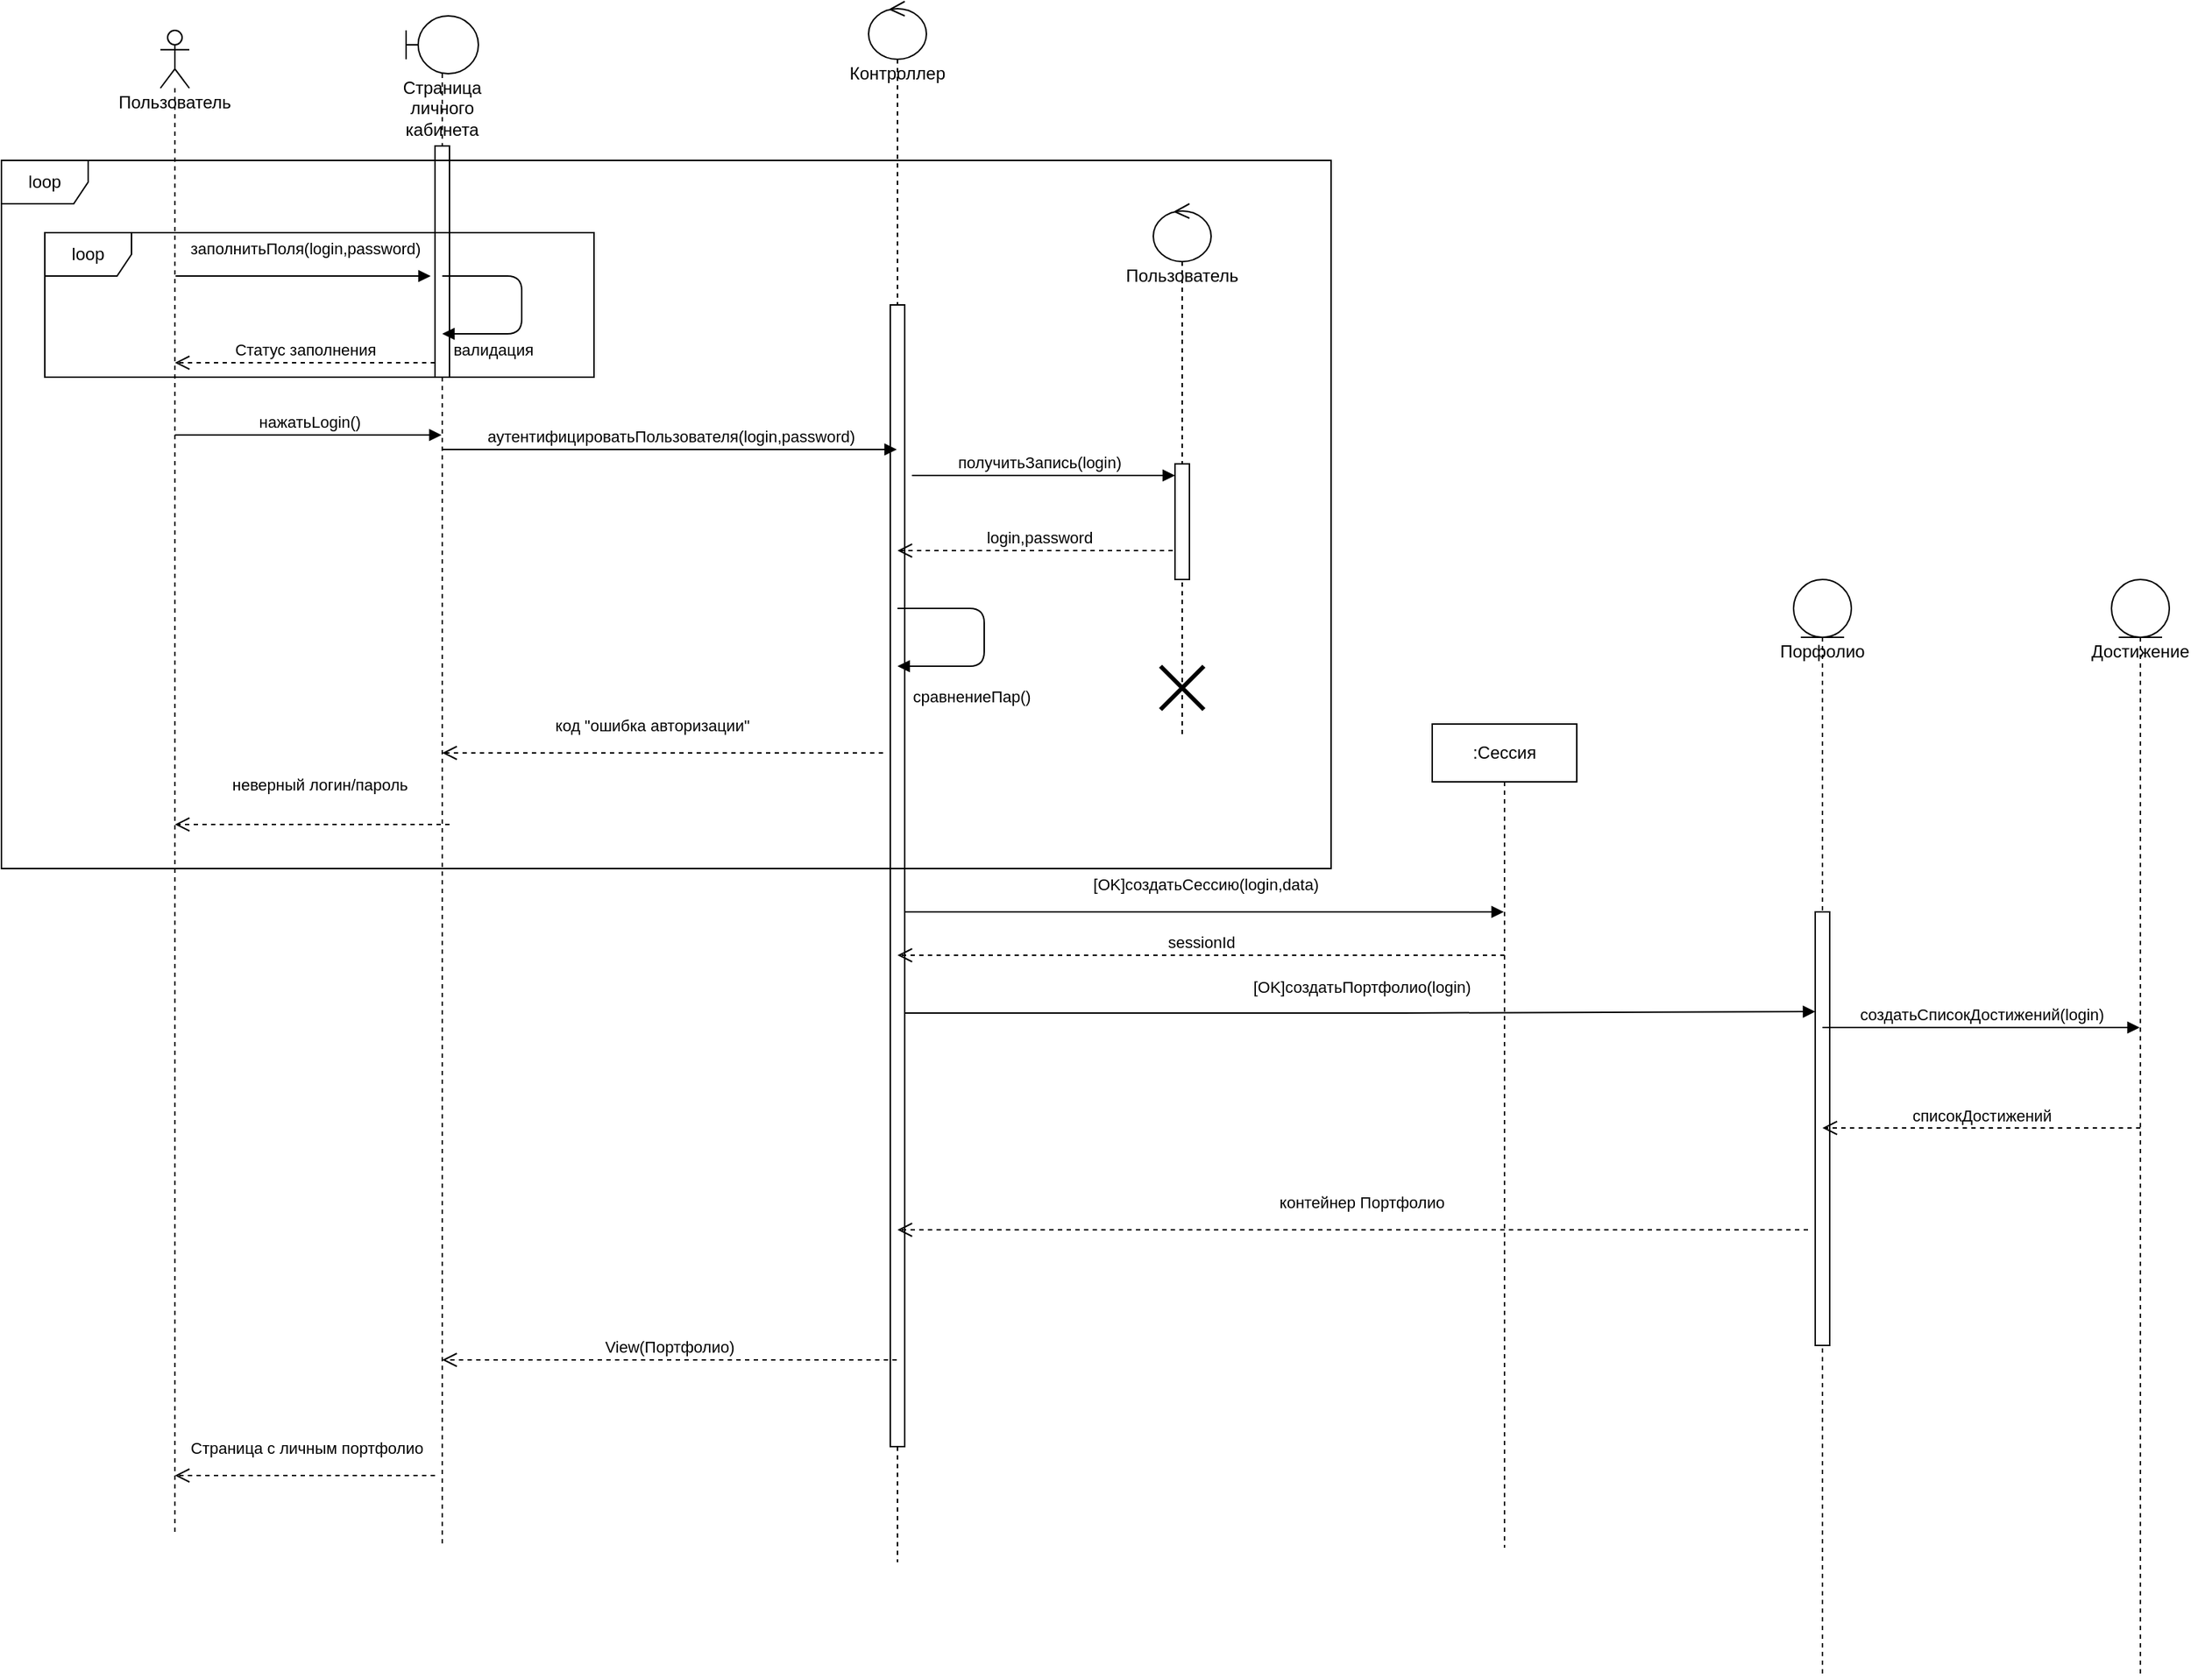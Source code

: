 <mxfile version="14.6.6" type="github" pages="2">
  <diagram name="Page-1" id="e7e014a7-5840-1c2e-5031-d8a46d1fe8dd">
    <mxGraphModel dx="1422" dy="762" grid="1" gridSize="10" guides="1" tooltips="1" connect="1" arrows="1" fold="1" page="1" pageScale="1" pageWidth="1654" pageHeight="1169" background="#ffffff" math="0" shadow="0">
      <root>
        <mxCell id="0" />
        <mxCell id="1" parent="0" />
        <mxCell id="WIhH-3waFOofAWN1dVMn-43" value="Пользователь" style="shape=umlLifeline;participant=umlActor;perimeter=lifelinePerimeter;whiteSpace=wrap;html=1;container=1;collapsible=0;recursiveResize=0;verticalAlign=top;spacingTop=36;outlineConnect=0;size=40;" parent="1" vertex="1">
          <mxGeometry x="120" y="120" width="20" height="1040" as="geometry" />
        </mxCell>
        <mxCell id="ZIGFXIjZskVbXItvLH-G-2" style="edgeStyle=orthogonalEdgeStyle;rounded=0;orthogonalLoop=1;jettySize=auto;html=1;strokeColor=none;dashed=1;" parent="1" edge="1">
          <mxGeometry relative="1" as="geometry">
            <mxPoint x="300" y="480" as="targetPoint" />
            <mxPoint x="310" y="250" as="sourcePoint" />
            <Array as="points">
              <mxPoint x="310" y="480" />
            </Array>
          </mxGeometry>
        </mxCell>
        <mxCell id="ZIGFXIjZskVbXItvLH-G-4" value="Страница личного кабинета" style="shape=umlLifeline;participant=umlBoundary;perimeter=lifelinePerimeter;whiteSpace=wrap;html=1;container=1;collapsible=0;recursiveResize=0;verticalAlign=top;spacingTop=36;outlineConnect=0;" parent="1" vertex="1">
          <mxGeometry x="290" y="110" width="50" height="1060" as="geometry" />
        </mxCell>
        <mxCell id="fkSEMWW14mpYFLbn4nIB-9" value="" style="html=1;points=[];perimeter=orthogonalPerimeter;" parent="ZIGFXIjZskVbXItvLH-G-4" vertex="1">
          <mxGeometry x="20" y="90" width="10" height="160" as="geometry" />
        </mxCell>
        <mxCell id="ZIGFXIjZskVbXItvLH-G-7" value="Контроллер" style="shape=umlLifeline;participant=umlControl;perimeter=lifelinePerimeter;whiteSpace=wrap;html=1;container=1;collapsible=0;recursiveResize=0;verticalAlign=top;spacingTop=36;outlineConnect=0;" parent="1" vertex="1">
          <mxGeometry x="610" y="100" width="40" height="1080" as="geometry" />
        </mxCell>
        <mxCell id="fkSEMWW14mpYFLbn4nIB-13" value="" style="html=1;points=[];perimeter=orthogonalPerimeter;" parent="ZIGFXIjZskVbXItvLH-G-7" vertex="1">
          <mxGeometry x="15" y="210" width="10" height="790" as="geometry" />
        </mxCell>
        <mxCell id="pGfbGV8LmYH59you6lNI-2" value="Пользователь" style="shape=umlLifeline;participant=umlControl;perimeter=lifelinePerimeter;whiteSpace=wrap;html=1;container=1;collapsible=0;recursiveResize=0;verticalAlign=top;spacingTop=36;outlineConnect=0;" parent="1" vertex="1">
          <mxGeometry x="807" y="240" width="40" height="370" as="geometry" />
        </mxCell>
        <mxCell id="1SPGo8jR6dyYWETWkQOX-1" value="Порфолио" style="shape=umlLifeline;participant=umlEntity;perimeter=lifelinePerimeter;whiteSpace=wrap;html=1;container=1;collapsible=0;recursiveResize=0;verticalAlign=top;spacingTop=36;outlineConnect=0;" parent="1" vertex="1">
          <mxGeometry x="1250" y="500" width="40" height="760" as="geometry" />
        </mxCell>
        <mxCell id="fkSEMWW14mpYFLbn4nIB-26" value="" style="html=1;points=[];perimeter=orthogonalPerimeter;" parent="1SPGo8jR6dyYWETWkQOX-1" vertex="1">
          <mxGeometry x="15" y="230" width="10" height="300" as="geometry" />
        </mxCell>
        <mxCell id="1SPGo8jR6dyYWETWkQOX-2" value=":Сессия" style="shape=umlLifeline;perimeter=lifelinePerimeter;whiteSpace=wrap;html=1;container=1;collapsible=0;recursiveResize=0;outlineConnect=0;" parent="1" vertex="1">
          <mxGeometry x="1000" y="600" width="100" height="570" as="geometry" />
        </mxCell>
        <mxCell id="pRMfRzGScYcQ2kTidq8n-1" value="Достижение" style="shape=umlLifeline;participant=umlEntity;perimeter=lifelinePerimeter;whiteSpace=wrap;html=1;container=1;collapsible=0;recursiveResize=0;verticalAlign=top;spacingTop=36;outlineConnect=0;" parent="1" vertex="1">
          <mxGeometry x="1470" y="500" width="40" height="760" as="geometry" />
        </mxCell>
        <mxCell id="fkSEMWW14mpYFLbn4nIB-3" value="заполнитьПоля(login,password)" style="html=1;verticalAlign=bottom;endArrow=block;" parent="1" edge="1">
          <mxGeometry x="0.025" y="10" width="80" relative="1" as="geometry">
            <mxPoint x="130.5" y="290" as="sourcePoint" />
            <mxPoint x="307" y="290" as="targetPoint" />
            <Array as="points">
              <mxPoint x="221" y="290" />
            </Array>
            <mxPoint x="-1" as="offset" />
          </mxGeometry>
        </mxCell>
        <mxCell id="fkSEMWW14mpYFLbn4nIB-10" value="валидация" style="html=1;verticalAlign=bottom;endArrow=block;" parent="1" source="ZIGFXIjZskVbXItvLH-G-4" target="ZIGFXIjZskVbXItvLH-G-4" edge="1">
          <mxGeometry x="0.53" y="20" width="80" relative="1" as="geometry">
            <mxPoint x="350" y="290" as="sourcePoint" />
            <mxPoint x="370" y="350" as="targetPoint" />
            <Array as="points">
              <mxPoint x="370" y="290" />
              <mxPoint x="370" y="330" />
            </Array>
            <mxPoint as="offset" />
          </mxGeometry>
        </mxCell>
        <mxCell id="fkSEMWW14mpYFLbn4nIB-11" value="loop" style="shape=umlFrame;whiteSpace=wrap;html=1;" parent="1" vertex="1">
          <mxGeometry x="40" y="260" width="380" height="100" as="geometry" />
        </mxCell>
        <mxCell id="fkSEMWW14mpYFLbn4nIB-14" value="аутентифицироватьПользователя(login,password)" style="html=1;verticalAlign=bottom;endArrow=block;" parent="1" source="ZIGFXIjZskVbXItvLH-G-4" target="ZIGFXIjZskVbXItvLH-G-7" edge="1">
          <mxGeometry width="80" relative="1" as="geometry">
            <mxPoint x="320" y="370" as="sourcePoint" />
            <mxPoint x="400" y="370" as="targetPoint" />
            <Array as="points">
              <mxPoint x="470" y="410" />
            </Array>
          </mxGeometry>
        </mxCell>
        <mxCell id="fkSEMWW14mpYFLbn4nIB-15" value="нажатьLogin()" style="html=1;verticalAlign=bottom;endArrow=block;" parent="1" source="WIhH-3waFOofAWN1dVMn-43" target="ZIGFXIjZskVbXItvLH-G-4" edge="1">
          <mxGeometry width="80" relative="1" as="geometry">
            <mxPoint x="130" y="360" as="sourcePoint" />
            <mxPoint x="210" y="360" as="targetPoint" />
            <Array as="points">
              <mxPoint x="210" y="400" />
            </Array>
          </mxGeometry>
        </mxCell>
        <mxCell id="fkSEMWW14mpYFLbn4nIB-16" value="Статус заполнения" style="html=1;verticalAlign=bottom;endArrow=open;dashed=1;endSize=8;" parent="1" target="WIhH-3waFOofAWN1dVMn-43" edge="1">
          <mxGeometry relative="1" as="geometry">
            <mxPoint x="310" y="350" as="sourcePoint" />
            <mxPoint x="230" y="350" as="targetPoint" />
          </mxGeometry>
        </mxCell>
        <mxCell id="fkSEMWW14mpYFLbn4nIB-18" value="получитьЗапись(login)" style="html=1;verticalAlign=bottom;endArrow=block;entryX=0;entryY=0.1;entryDx=0;entryDy=0;entryPerimeter=0;" parent="1" target="fkSEMWW14mpYFLbn4nIB-20" edge="1">
          <mxGeometry x="-0.035" width="80" relative="1" as="geometry">
            <mxPoint x="640" y="428" as="sourcePoint" />
            <mxPoint x="710" y="430" as="targetPoint" />
            <mxPoint as="offset" />
          </mxGeometry>
        </mxCell>
        <mxCell id="fkSEMWW14mpYFLbn4nIB-19" value="login,password" style="html=1;verticalAlign=bottom;endArrow=open;dashed=1;endSize=8;" parent="1" source="pGfbGV8LmYH59you6lNI-2" target="ZIGFXIjZskVbXItvLH-G-7" edge="1">
          <mxGeometry relative="1" as="geometry">
            <mxPoint x="770" y="479" as="sourcePoint" />
            <mxPoint x="690" y="479" as="targetPoint" />
            <Array as="points">
              <mxPoint x="760" y="480" />
            </Array>
          </mxGeometry>
        </mxCell>
        <mxCell id="fkSEMWW14mpYFLbn4nIB-20" value="" style="html=1;points=[];perimeter=orthogonalPerimeter;" parent="1" vertex="1">
          <mxGeometry x="822" y="420" width="10" height="80" as="geometry" />
        </mxCell>
        <mxCell id="fkSEMWW14mpYFLbn4nIB-21" value="сравнениеПар()" style="html=1;verticalAlign=bottom;endArrow=block;" parent="1" target="ZIGFXIjZskVbXItvLH-G-7" edge="1">
          <mxGeometry x="0.371" y="30" width="80" relative="1" as="geometry">
            <mxPoint x="630" y="520" as="sourcePoint" />
            <mxPoint x="670" y="580" as="targetPoint" />
            <Array as="points">
              <mxPoint x="690" y="520" />
              <mxPoint x="690" y="560" />
            </Array>
            <mxPoint as="offset" />
          </mxGeometry>
        </mxCell>
        <mxCell id="fkSEMWW14mpYFLbn4nIB-23" value="[OK]создатьСессию(login,data)" style="html=1;verticalAlign=bottom;endArrow=block;" parent="1" source="fkSEMWW14mpYFLbn4nIB-13" target="1SPGo8jR6dyYWETWkQOX-2" edge="1">
          <mxGeometry x="0.001" y="10" width="80" relative="1" as="geometry">
            <mxPoint x="630" y="680" as="sourcePoint" />
            <mxPoint x="710" y="680" as="targetPoint" />
            <Array as="points">
              <mxPoint x="840" y="730" />
            </Array>
            <mxPoint as="offset" />
          </mxGeometry>
        </mxCell>
        <mxCell id="fkSEMWW14mpYFLbn4nIB-24" value="" style="shape=umlDestroy;whiteSpace=wrap;html=1;strokeWidth=3;" parent="1" vertex="1">
          <mxGeometry x="812" y="560" width="30" height="30" as="geometry" />
        </mxCell>
        <mxCell id="fkSEMWW14mpYFLbn4nIB-25" value="[OK]создатьПортфолио(login)" style="html=1;verticalAlign=bottom;endArrow=block;entryX=0;entryY=0.23;entryDx=0;entryDy=0;entryPerimeter=0;" parent="1" source="fkSEMWW14mpYFLbn4nIB-13" target="fkSEMWW14mpYFLbn4nIB-26" edge="1">
          <mxGeometry x="0.001" y="10" width="80" relative="1" as="geometry">
            <mxPoint x="630" y="749.5" as="sourcePoint" />
            <mxPoint x="710" y="749.5" as="targetPoint" />
            <mxPoint y="1" as="offset" />
            <Array as="points">
              <mxPoint x="970" y="800" />
            </Array>
          </mxGeometry>
        </mxCell>
        <mxCell id="fkSEMWW14mpYFLbn4nIB-27" value="создатьСписокДостижений(login)" style="html=1;verticalAlign=bottom;endArrow=block;" parent="1" target="pRMfRzGScYcQ2kTidq8n-1" edge="1">
          <mxGeometry width="80" relative="1" as="geometry">
            <mxPoint x="1270" y="810" as="sourcePoint" />
            <mxPoint x="1360" y="810" as="targetPoint" />
          </mxGeometry>
        </mxCell>
        <mxCell id="fkSEMWW14mpYFLbn4nIB-28" value="списокДостижений" style="html=1;verticalAlign=bottom;endArrow=open;dashed=1;endSize=8;" parent="1" target="1SPGo8jR6dyYWETWkQOX-1" edge="1">
          <mxGeometry relative="1" as="geometry">
            <mxPoint x="1490" y="879.5" as="sourcePoint" />
            <mxPoint x="1410" y="879.5" as="targetPoint" />
          </mxGeometry>
        </mxCell>
        <mxCell id="fkSEMWW14mpYFLbn4nIB-29" value="контейнер Портфолио" style="html=1;verticalAlign=bottom;endArrow=open;dashed=1;endSize=8;" parent="1" target="ZIGFXIjZskVbXItvLH-G-7" edge="1">
          <mxGeometry x="-0.017" y="-10" relative="1" as="geometry">
            <mxPoint x="1260" y="950" as="sourcePoint" />
            <mxPoint x="1180" y="950" as="targetPoint" />
            <mxPoint as="offset" />
          </mxGeometry>
        </mxCell>
        <mxCell id="fkSEMWW14mpYFLbn4nIB-30" value="View(Портфолио)" style="html=1;verticalAlign=bottom;endArrow=open;dashed=1;endSize=8;" parent="1" source="ZIGFXIjZskVbXItvLH-G-7" target="ZIGFXIjZskVbXItvLH-G-4" edge="1">
          <mxGeometry relative="1" as="geometry">
            <mxPoint x="460" y="990" as="sourcePoint" />
            <mxPoint x="380" y="990" as="targetPoint" />
            <Array as="points">
              <mxPoint x="450" y="1040" />
            </Array>
          </mxGeometry>
        </mxCell>
        <mxCell id="fkSEMWW14mpYFLbn4nIB-31" value="Страница с личным портфолио" style="html=1;verticalAlign=bottom;endArrow=open;dashed=1;endSize=8;" parent="1" target="WIhH-3waFOofAWN1dVMn-43" edge="1">
          <mxGeometry x="-0.003" y="-10" relative="1" as="geometry">
            <mxPoint x="310" y="1120" as="sourcePoint" />
            <mxPoint x="230" y="1120" as="targetPoint" />
            <mxPoint as="offset" />
          </mxGeometry>
        </mxCell>
        <mxCell id="fkSEMWW14mpYFLbn4nIB-32" value="код &quot;ошибка авторизации&quot;" style="html=1;verticalAlign=bottom;endArrow=open;dashed=1;endSize=8;" parent="1" target="ZIGFXIjZskVbXItvLH-G-4" edge="1">
          <mxGeometry x="0.048" y="-10" relative="1" as="geometry">
            <mxPoint x="620" y="620" as="sourcePoint" />
            <mxPoint x="540" y="620" as="targetPoint" />
            <mxPoint as="offset" />
          </mxGeometry>
        </mxCell>
        <mxCell id="fkSEMWW14mpYFLbn4nIB-33" value="неверный логин/пароль" style="html=1;verticalAlign=bottom;endArrow=open;dashed=1;endSize=8;" parent="1" target="WIhH-3waFOofAWN1dVMn-43" edge="1">
          <mxGeometry x="-0.055" y="-19" relative="1" as="geometry">
            <mxPoint x="320" y="669.5" as="sourcePoint" />
            <mxPoint x="240" y="669.5" as="targetPoint" />
            <mxPoint as="offset" />
          </mxGeometry>
        </mxCell>
        <mxCell id="fkSEMWW14mpYFLbn4nIB-34" value="loop" style="shape=umlFrame;whiteSpace=wrap;html=1;" parent="1" vertex="1">
          <mxGeometry x="10" y="210" width="920" height="490" as="geometry" />
        </mxCell>
        <mxCell id="wBSlpSPeRk47iECSI4ge-1" value="sessionId" style="html=1;verticalAlign=bottom;endArrow=open;dashed=1;endSize=8;" edge="1" parent="1" target="ZIGFXIjZskVbXItvLH-G-7">
          <mxGeometry relative="1" as="geometry">
            <mxPoint x="1050" y="760" as="sourcePoint" />
            <mxPoint x="970" y="760" as="targetPoint" />
            <Array as="points">
              <mxPoint x="1010" y="760" />
            </Array>
          </mxGeometry>
        </mxCell>
      </root>
    </mxGraphModel>
  </diagram>
  <diagram id="3RULn-cM49M8KsPI9Jm_" name="Page-2">
    <mxGraphModel dx="1185" dy="635" grid="1" gridSize="10" guides="1" tooltips="1" connect="1" arrows="1" fold="1" page="1" pageScale="1" pageWidth="1654" pageHeight="1169" math="0" shadow="0">
      <root>
        <mxCell id="1wNZfQulVWUHUYECNYg_-0" />
        <mxCell id="1wNZfQulVWUHUYECNYg_-1" parent="1wNZfQulVWUHUYECNYg_-0" />
        <mxCell id="1wNZfQulVWUHUYECNYg_-8" value="Педагогический работник" style="swimlane;fontStyle=1;align=center;verticalAlign=top;childLayout=stackLayout;horizontal=1;startSize=26;horizontalStack=0;resizeParent=1;resizeParentMax=0;resizeLast=0;collapsible=1;marginBottom=0;" parent="1wNZfQulVWUHUYECNYg_-1" vertex="1">
          <mxGeometry x="160" y="570" width="160" height="114" as="geometry" />
        </mxCell>
        <mxCell id="1wNZfQulVWUHUYECNYg_-9" value="+ Имя: String&#xa;+ Роль: Integer&#xa;+ Логин: String&#xa;" style="text;strokeColor=none;fillColor=none;align=left;verticalAlign=top;spacingLeft=4;spacingRight=4;overflow=hidden;rotatable=0;points=[[0,0.5],[1,0.5]];portConstraint=eastwest;" parent="1wNZfQulVWUHUYECNYg_-8" vertex="1">
          <mxGeometry y="26" width="160" height="54" as="geometry" />
        </mxCell>
        <mxCell id="1wNZfQulVWUHUYECNYg_-10" value="" style="line;strokeWidth=1;fillColor=none;align=left;verticalAlign=middle;spacingTop=-1;spacingLeft=3;spacingRight=3;rotatable=0;labelPosition=right;points=[];portConstraint=eastwest;" parent="1wNZfQulVWUHUYECNYg_-8" vertex="1">
          <mxGeometry y="80" width="160" height="8" as="geometry" />
        </mxCell>
        <mxCell id="1wNZfQulVWUHUYECNYg_-11" value="+ method(type): type" style="text;strokeColor=none;fillColor=none;align=left;verticalAlign=top;spacingLeft=4;spacingRight=4;overflow=hidden;rotatable=0;points=[[0,0.5],[1,0.5]];portConstraint=eastwest;" parent="1wNZfQulVWUHUYECNYg_-8" vertex="1">
          <mxGeometry y="88" width="160" height="26" as="geometry" />
        </mxCell>
        <mxCell id="1wNZfQulVWUHUYECNYg_-12" value="&lt;p style=&quot;margin: 0px ; margin-top: 4px ; text-align: center&quot;&gt;&lt;b&gt;Мероприятие&lt;/b&gt;&lt;br&gt;&lt;/p&gt;&lt;hr size=&quot;1&quot;&gt;&lt;p style=&quot;margin: 0px ; margin-left: 4px&quot;&gt;+ Название: String&lt;/p&gt;&lt;p style=&quot;margin: 0px ; margin-left: 4px&quot;&gt;+ Дата: Date&lt;br&gt;&lt;/p&gt;&lt;p style=&quot;margin: 0px ; margin-left: 4px&quot;&gt;+ Уровень мероприятия: String&lt;br&gt;&lt;/p&gt;&lt;hr size=&quot;1&quot;&gt;&lt;p style=&quot;margin: 0px 0px 0px 4px&quot;&gt;+ get(): List&lt;/p&gt;&lt;p style=&quot;margin: 0px 0px 0px 4px&quot;&gt;+ add(Название,Дата,Уровень)&lt;/p&gt;&lt;p style=&quot;margin: 0px 0px 0px 4px&quot;&gt;+ remove(id)&lt;/p&gt;" style="verticalAlign=top;align=left;overflow=fill;fontSize=12;fontFamily=Helvetica;html=1;" parent="1wNZfQulVWUHUYECNYg_-1" vertex="1">
          <mxGeometry x="457" y="163.75" width="210" height="130" as="geometry" />
        </mxCell>
        <mxCell id="1wNZfQulVWUHUYECNYg_-13" value="&lt;p style=&quot;margin: 0px ; margin-top: 4px ; text-align: center&quot;&gt;&lt;b&gt;Организатор&lt;/b&gt;&lt;br&gt;&lt;/p&gt;&lt;hr size=&quot;1&quot;&gt;&lt;p style=&quot;margin: 0px ; margin-left: 4px&quot;&gt;+ Город: String&lt;br&gt;&lt;/p&gt;&lt;p style=&quot;margin: 0px ; margin-left: 4px&quot;&gt;+ Учреждение: String&lt;br&gt;&lt;/p&gt;&lt;hr size=&quot;1&quot;&gt;&lt;p style=&quot;margin: 0px 0px 0px 4px&quot;&gt;+ get(): List&lt;/p&gt;&lt;p style=&quot;margin: 0px 0px 0px 4px&quot;&gt;+ add(Город,Учреждение)&lt;/p&gt;&lt;p style=&quot;margin: 0px 0px 0px 4px&quot;&gt;+ remove(id)&lt;/p&gt;" style="verticalAlign=top;align=left;overflow=fill;fontSize=12;fontFamily=Helvetica;html=1;" parent="1wNZfQulVWUHUYECNYg_-1" vertex="1">
          <mxGeometry x="800" y="163.75" width="160" height="126.25" as="geometry" />
        </mxCell>
        <mxCell id="1wNZfQulVWUHUYECNYg_-14" value="&lt;p style=&quot;margin: 0px ; margin-top: 4px ; text-align: center&quot;&gt;&lt;b&gt;Портфолио&lt;/b&gt;&lt;br&gt;&lt;/p&gt;&lt;hr size=&quot;1&quot;&gt;&lt;p style=&quot;margin: 0px ; margin-left: 4px&quot;&gt;+ Кол-во баллов: Integer&lt;br&gt;&lt;/p&gt;&lt;p style=&quot;margin: 0px ; margin-left: 4px&quot;&gt;+ Уровень сложности: Integer&lt;/p&gt;&lt;p style=&quot;margin: 0px ; margin-left: 4px&quot;&gt;+ Учебная нагрузка: Integer&lt;/p&gt;&lt;p style=&quot;margin: 0px ; margin-left: 4px&quot;&gt;+ Должность&lt;br&gt;&lt;/p&gt;&lt;hr size=&quot;1&quot;&gt;&lt;p style=&quot;margin: 0px ; margin-left: 4px&quot;&gt;+ method(): Type&lt;/p&gt;" style="verticalAlign=top;align=left;overflow=fill;fontSize=12;fontFamily=Helvetica;html=1;" parent="1wNZfQulVWUHUYECNYg_-1" vertex="1">
          <mxGeometry x="570" y="705" width="190" height="123" as="geometry" />
        </mxCell>
        <mxCell id="1wNZfQulVWUHUYECNYg_-16" value="&lt;p style=&quot;margin: 0px ; margin-top: 4px ; text-align: center&quot;&gt;&lt;b&gt;Роль&lt;/b&gt;&lt;br&gt;&lt;/p&gt;&lt;hr size=&quot;1&quot;&gt;&lt;p style=&quot;margin: 0px ; margin-left: 4px&quot;&gt;+ Название: Type&lt;/p&gt;&lt;hr size=&quot;1&quot;&gt;&lt;p style=&quot;margin: 0px ; margin-left: 4px&quot;&gt;+ method(): Type&lt;/p&gt;" style="verticalAlign=top;align=left;overflow=fill;fontSize=12;fontFamily=Helvetica;html=1;" parent="1wNZfQulVWUHUYECNYg_-1" vertex="1">
          <mxGeometry x="160" y="340" width="160" height="90" as="geometry" />
        </mxCell>
        <mxCell id="1wNZfQulVWUHUYECNYg_-17" value="&lt;p style=&quot;margin: 0px ; margin-top: 4px ; text-align: center&quot;&gt;&lt;b&gt;Достижение&lt;/b&gt;&lt;br&gt;&lt;/p&gt;&lt;hr size=&quot;1&quot;&gt;&lt;p style=&quot;margin: 0px ; margin-left: 4px&quot;&gt;+ Название: String&lt;/p&gt;&lt;p style=&quot;margin: 0px ; margin-left: 4px&quot;&gt;+ Дата: Date&lt;/p&gt;&lt;p style=&quot;margin: 0px ; margin-left: 4px&quot;&gt;+ isApproved: boolean&lt;/p&gt;&lt;p style=&quot;margin: 0px ; margin-left: 4px&quot;&gt;+ Подтверждающий документ: String&lt;/p&gt;&lt;p style=&quot;margin: 0px ; margin-left: 4px&quot;&gt;+ Базовый балл&lt;br&gt;&lt;/p&gt;&lt;hr size=&quot;1&quot;&gt;&lt;p style=&quot;margin: 0px ; margin-left: 4px&quot;&gt;+ method(): Type&lt;/p&gt;" style="verticalAlign=top;align=left;overflow=fill;fontSize=12;fontFamily=Helvetica;html=1;" parent="1wNZfQulVWUHUYECNYg_-1" vertex="1">
          <mxGeometry x="615" y="385" width="220" height="150" as="geometry" />
        </mxCell>
        <mxCell id="1wNZfQulVWUHUYECNYg_-18" value="" style="endArrow=none;html=1;exitX=0.5;exitY=1;exitDx=0;exitDy=0;entryX=0.5;entryY=0;entryDx=0;entryDy=0;" parent="1wNZfQulVWUHUYECNYg_-1" source="1wNZfQulVWUHUYECNYg_-16" target="1wNZfQulVWUHUYECNYg_-8" edge="1">
          <mxGeometry width="50" height="50" relative="1" as="geometry">
            <mxPoint x="460" y="535" as="sourcePoint" />
            <mxPoint x="210" y="550" as="targetPoint" />
          </mxGeometry>
        </mxCell>
        <mxCell id="1wNZfQulVWUHUYECNYg_-19" value="1..*" style="edgeLabel;html=1;align=center;verticalAlign=middle;resizable=0;points=[];" parent="1wNZfQulVWUHUYECNYg_-18" vertex="1" connectable="0">
          <mxGeometry x="0.726" y="-2" relative="1" as="geometry">
            <mxPoint x="10" as="offset" />
          </mxGeometry>
        </mxCell>
        <mxCell id="1wNZfQulVWUHUYECNYg_-20" value="1" style="edgeLabel;html=1;align=center;verticalAlign=middle;resizable=0;points=[];" parent="1wNZfQulVWUHUYECNYg_-18" vertex="1" connectable="0">
          <mxGeometry x="-0.686" y="-1" relative="1" as="geometry">
            <mxPoint x="12" y="6" as="offset" />
          </mxGeometry>
        </mxCell>
        <mxCell id="1wNZfQulVWUHUYECNYg_-21" value="" style="endArrow=none;html=1;exitX=0.75;exitY=0;exitDx=0;exitDy=0;entryX=0;entryY=0.5;entryDx=0;entryDy=0;" parent="1wNZfQulVWUHUYECNYg_-1" source="1wNZfQulVWUHUYECNYg_-8" target="1wNZfQulVWUHUYECNYg_-17" edge="1">
          <mxGeometry width="50" height="50" relative="1" as="geometry">
            <mxPoint x="460" y="535" as="sourcePoint" />
            <mxPoint x="400" y="545" as="targetPoint" />
            <Array as="points">
              <mxPoint x="280" y="460" />
            </Array>
          </mxGeometry>
        </mxCell>
        <mxCell id="1wNZfQulVWUHUYECNYg_-22" value="1" style="edgeLabel;html=1;align=center;verticalAlign=middle;resizable=0;points=[];" parent="1wNZfQulVWUHUYECNYg_-21" vertex="1" connectable="0">
          <mxGeometry x="-0.717" y="-2" relative="1" as="geometry">
            <mxPoint x="18" y="43" as="offset" />
          </mxGeometry>
        </mxCell>
        <mxCell id="1wNZfQulVWUHUYECNYg_-23" value="0..*" style="edgeLabel;html=1;align=center;verticalAlign=middle;resizable=0;points=[];" parent="1wNZfQulVWUHUYECNYg_-21" vertex="1" connectable="0">
          <mxGeometry x="0.783" y="-1" relative="1" as="geometry">
            <mxPoint x="14" y="15" as="offset" />
          </mxGeometry>
        </mxCell>
        <mxCell id="1wNZfQulVWUHUYECNYg_-25" value="" style="endArrow=diamondThin;endFill=0;endSize=24;html=1;entryX=0.5;entryY=0;entryDx=0;entryDy=0;exitX=0.223;exitY=1;exitDx=0;exitDy=0;exitPerimeter=0;" parent="1wNZfQulVWUHUYECNYg_-1" source="1wNZfQulVWUHUYECNYg_-17" target="1wNZfQulVWUHUYECNYg_-14" edge="1">
          <mxGeometry width="160" relative="1" as="geometry">
            <mxPoint x="700" y="515" as="sourcePoint" />
            <mxPoint x="460" y="584" as="targetPoint" />
          </mxGeometry>
        </mxCell>
        <mxCell id="1wNZfQulVWUHUYECNYg_-26" value="0..*" style="edgeLabel;html=1;align=center;verticalAlign=middle;resizable=0;points=[];" parent="1wNZfQulVWUHUYECNYg_-25" vertex="1" connectable="0">
          <mxGeometry x="-0.606" y="1" relative="1" as="geometry">
            <mxPoint x="16" as="offset" />
          </mxGeometry>
        </mxCell>
        <mxCell id="1wNZfQulVWUHUYECNYg_-27" value="1" style="edgeLabel;html=1;align=center;verticalAlign=middle;resizable=0;points=[];" parent="1wNZfQulVWUHUYECNYg_-25" vertex="1" connectable="0">
          <mxGeometry x="0.37" y="2" relative="1" as="geometry">
            <mxPoint x="3" y="6" as="offset" />
          </mxGeometry>
        </mxCell>
        <mxCell id="1wNZfQulVWUHUYECNYg_-28" value="" style="endArrow=none;html=1;entryX=1;entryY=0.5;entryDx=0;entryDy=0;" parent="1wNZfQulVWUHUYECNYg_-1" source="1wNZfQulVWUHUYECNYg_-13" target="1wNZfQulVWUHUYECNYg_-12" edge="1">
          <mxGeometry width="50" height="50" relative="1" as="geometry">
            <mxPoint x="460" y="495" as="sourcePoint" />
            <mxPoint x="510" y="445" as="targetPoint" />
          </mxGeometry>
        </mxCell>
        <mxCell id="1wNZfQulVWUHUYECNYg_-34" value="1..*" style="edgeLabel;html=1;align=center;verticalAlign=middle;resizable=0;points=[];" parent="1wNZfQulVWUHUYECNYg_-28" vertex="1" connectable="0">
          <mxGeometry x="0.662" y="1" relative="1" as="geometry">
            <mxPoint x="-2" y="16" as="offset" />
          </mxGeometry>
        </mxCell>
        <mxCell id="1wNZfQulVWUHUYECNYg_-35" value="1" style="edgeLabel;html=1;align=center;verticalAlign=middle;resizable=0;points=[];" parent="1wNZfQulVWUHUYECNYg_-28" vertex="1" connectable="0">
          <mxGeometry x="-0.706" y="2" relative="1" as="geometry">
            <mxPoint y="-16" as="offset" />
          </mxGeometry>
        </mxCell>
        <mxCell id="1wNZfQulVWUHUYECNYg_-30" value="&lt;p style=&quot;margin: 0px ; margin-top: 4px ; text-align: center&quot;&gt;&lt;b&gt;Принимающая сторона&lt;/b&gt;&lt;br&gt;&lt;/p&gt;&lt;hr size=&quot;1&quot;&gt;&lt;p style=&quot;margin: 0px ; margin-left: 4px&quot;&gt;+ Город: String&lt;/p&gt;&lt;p style=&quot;margin: 0px ; margin-left: 4px&quot;&gt;+ Учреждение: String&lt;br&gt;&lt;/p&gt;&lt;hr size=&quot;1&quot;&gt;&lt;p style=&quot;margin: 0px ; margin-left: 4px&quot;&gt;+ get(): List&lt;/p&gt;&lt;p style=&quot;margin: 0px ; margin-left: 4px&quot;&gt;+ add(Город,Учреждение)&lt;/p&gt;&lt;p style=&quot;margin: 0px ; margin-left: 4px&quot;&gt;+ remove(id)&lt;/p&gt;" style="verticalAlign=top;align=left;overflow=fill;fontSize=12;fontFamily=Helvetica;html=1;" parent="1wNZfQulVWUHUYECNYg_-1" vertex="1">
          <mxGeometry x="180" y="170" width="160" height="117.5" as="geometry" />
        </mxCell>
        <mxCell id="1wNZfQulVWUHUYECNYg_-31" value="" style="endArrow=none;html=1;entryX=1;entryY=0.5;entryDx=0;entryDy=0;exitX=0;exitY=0.5;exitDx=0;exitDy=0;" parent="1wNZfQulVWUHUYECNYg_-1" source="1wNZfQulVWUHUYECNYg_-12" target="1wNZfQulVWUHUYECNYg_-30" edge="1">
          <mxGeometry width="50" height="50" relative="1" as="geometry">
            <mxPoint x="460" y="495" as="sourcePoint" />
            <mxPoint x="510" y="445" as="targetPoint" />
          </mxGeometry>
        </mxCell>
        <mxCell id="1wNZfQulVWUHUYECNYg_-32" value="1" style="edgeLabel;html=1;align=center;verticalAlign=middle;resizable=0;points=[];" parent="1wNZfQulVWUHUYECNYg_-31" vertex="1" connectable="0">
          <mxGeometry x="0.766" y="1" relative="1" as="geometry">
            <mxPoint x="-4" y="17" as="offset" />
          </mxGeometry>
        </mxCell>
        <mxCell id="1wNZfQulVWUHUYECNYg_-33" value="1..*" style="edgeLabel;html=1;align=center;verticalAlign=middle;resizable=0;points=[];" parent="1wNZfQulVWUHUYECNYg_-31" vertex="1" connectable="0">
          <mxGeometry x="-0.767" y="1" relative="1" as="geometry">
            <mxPoint y="-13" as="offset" />
          </mxGeometry>
        </mxCell>
        <mxCell id="1wNZfQulVWUHUYECNYg_-36" value="" style="endArrow=none;html=1;entryX=0.219;entryY=1;entryDx=0;entryDy=0;exitX=0.282;exitY=0;exitDx=0;exitDy=0;exitPerimeter=0;entryPerimeter=0;" parent="1wNZfQulVWUHUYECNYg_-1" source="1wNZfQulVWUHUYECNYg_-17" target="1wNZfQulVWUHUYECNYg_-12" edge="1">
          <mxGeometry width="50" height="50" relative="1" as="geometry">
            <mxPoint x="460" y="495" as="sourcePoint" />
            <mxPoint x="510" y="445" as="targetPoint" />
            <Array as="points">
              <mxPoint x="677" y="345" />
              <mxPoint x="506" y="345" />
            </Array>
          </mxGeometry>
        </mxCell>
        <mxCell id="1wNZfQulVWUHUYECNYg_-37" value="0..*" style="edgeLabel;html=1;align=center;verticalAlign=middle;resizable=0;points=[];" parent="1wNZfQulVWUHUYECNYg_-36" vertex="1" connectable="0">
          <mxGeometry x="-0.766" y="-1" relative="1" as="geometry">
            <mxPoint x="-23" y="10" as="offset" />
          </mxGeometry>
        </mxCell>
        <mxCell id="1wNZfQulVWUHUYECNYg_-38" value="1..*" style="edgeLabel;html=1;align=center;verticalAlign=middle;resizable=0;points=[];" parent="1wNZfQulVWUHUYECNYg_-36" vertex="1" connectable="0">
          <mxGeometry x="0.801" relative="1" as="geometry">
            <mxPoint x="14" y="-9" as="offset" />
          </mxGeometry>
        </mxCell>
        <mxCell id="1wNZfQulVWUHUYECNYg_-39" value="Критерий" style="swimlane;fontStyle=1;align=center;verticalAlign=top;childLayout=stackLayout;horizontal=1;startSize=26;horizontalStack=0;resizeParent=1;resizeParentMax=0;resizeLast=0;collapsible=1;marginBottom=0;" parent="1wNZfQulVWUHUYECNYg_-1" vertex="1">
          <mxGeometry x="1100" y="443" width="160" height="86" as="geometry" />
        </mxCell>
        <mxCell id="1wNZfQulVWUHUYECNYg_-40" value="+ field: type" style="text;strokeColor=none;fillColor=none;align=left;verticalAlign=top;spacingLeft=4;spacingRight=4;overflow=hidden;rotatable=0;points=[[0,0.5],[1,0.5]];portConstraint=eastwest;" parent="1wNZfQulVWUHUYECNYg_-39" vertex="1">
          <mxGeometry y="26" width="160" height="26" as="geometry" />
        </mxCell>
        <mxCell id="1wNZfQulVWUHUYECNYg_-41" value="" style="line;strokeWidth=1;fillColor=none;align=left;verticalAlign=middle;spacingTop=-1;spacingLeft=3;spacingRight=3;rotatable=0;labelPosition=right;points=[];portConstraint=eastwest;" parent="1wNZfQulVWUHUYECNYg_-39" vertex="1">
          <mxGeometry y="52" width="160" height="8" as="geometry" />
        </mxCell>
        <mxCell id="1wNZfQulVWUHUYECNYg_-42" value="+ method(type): type" style="text;strokeColor=none;fillColor=none;align=left;verticalAlign=top;spacingLeft=4;spacingRight=4;overflow=hidden;rotatable=0;points=[[0,0.5],[1,0.5]];portConstraint=eastwest;" parent="1wNZfQulVWUHUYECNYg_-39" vertex="1">
          <mxGeometry y="60" width="160" height="26" as="geometry" />
        </mxCell>
        <mxCell id="1wNZfQulVWUHUYECNYg_-43" value="Результат" style="swimlane;fontStyle=1;align=center;verticalAlign=top;childLayout=stackLayout;horizontal=1;startSize=26;horizontalStack=0;resizeParent=1;resizeParentMax=0;resizeLast=0;collapsible=1;marginBottom=0;" parent="1wNZfQulVWUHUYECNYg_-1" vertex="1">
          <mxGeometry x="1110" y="315" width="160" height="86" as="geometry" />
        </mxCell>
        <mxCell id="1wNZfQulVWUHUYECNYg_-44" value="+ field: type" style="text;strokeColor=none;fillColor=none;align=left;verticalAlign=top;spacingLeft=4;spacingRight=4;overflow=hidden;rotatable=0;points=[[0,0.5],[1,0.5]];portConstraint=eastwest;" parent="1wNZfQulVWUHUYECNYg_-43" vertex="1">
          <mxGeometry y="26" width="160" height="26" as="geometry" />
        </mxCell>
        <mxCell id="1wNZfQulVWUHUYECNYg_-45" value="" style="line;strokeWidth=1;fillColor=none;align=left;verticalAlign=middle;spacingTop=-1;spacingLeft=3;spacingRight=3;rotatable=0;labelPosition=right;points=[];portConstraint=eastwest;" parent="1wNZfQulVWUHUYECNYg_-43" vertex="1">
          <mxGeometry y="52" width="160" height="8" as="geometry" />
        </mxCell>
        <mxCell id="1wNZfQulVWUHUYECNYg_-46" value="+ method(type): type" style="text;strokeColor=none;fillColor=none;align=left;verticalAlign=top;spacingLeft=4;spacingRight=4;overflow=hidden;rotatable=0;points=[[0,0.5],[1,0.5]];portConstraint=eastwest;" parent="1wNZfQulVWUHUYECNYg_-43" vertex="1">
          <mxGeometry y="60" width="160" height="26" as="geometry" />
        </mxCell>
        <mxCell id="1wNZfQulVWUHUYECNYg_-47" value="" style="endArrow=none;html=1;entryX=1;entryY=0.5;entryDx=0;entryDy=0;exitX=0;exitY=0.25;exitDx=0;exitDy=0;" parent="1wNZfQulVWUHUYECNYg_-1" source="1wNZfQulVWUHUYECNYg_-39" target="1wNZfQulVWUHUYECNYg_-17" edge="1">
          <mxGeometry width="50" height="50" relative="1" as="geometry">
            <mxPoint x="460" y="555" as="sourcePoint" />
            <mxPoint x="510" y="505" as="targetPoint" />
            <Array as="points" />
          </mxGeometry>
        </mxCell>
        <mxCell id="1wNZfQulVWUHUYECNYg_-58" value="1" style="edgeLabel;html=1;align=center;verticalAlign=middle;resizable=0;points=[];" parent="1wNZfQulVWUHUYECNYg_-47" vertex="1" connectable="0">
          <mxGeometry x="0.872" y="1" relative="1" as="geometry">
            <mxPoint x="16" y="-13" as="offset" />
          </mxGeometry>
        </mxCell>
        <mxCell id="1wNZfQulVWUHUYECNYg_-59" value="1" style="edgeLabel;html=1;align=center;verticalAlign=middle;resizable=0;points=[];" parent="1wNZfQulVWUHUYECNYg_-47" vertex="1" connectable="0">
          <mxGeometry x="-0.848" relative="1" as="geometry">
            <mxPoint x="9" y="22" as="offset" />
          </mxGeometry>
        </mxCell>
        <mxCell id="1wNZfQulVWUHUYECNYg_-48" value="" style="endArrow=none;html=1;entryX=0.75;entryY=0;entryDx=0;entryDy=0;" parent="1wNZfQulVWUHUYECNYg_-1" source="1wNZfQulVWUHUYECNYg_-43" target="1wNZfQulVWUHUYECNYg_-17" edge="1">
          <mxGeometry width="50" height="50" relative="1" as="geometry">
            <mxPoint x="460" y="555" as="sourcePoint" />
            <mxPoint x="510" y="505" as="targetPoint" />
            <Array as="points">
              <mxPoint x="940" y="358" />
              <mxPoint x="780" y="358" />
            </Array>
          </mxGeometry>
        </mxCell>
        <mxCell id="1wNZfQulVWUHUYECNYg_-54" value="1" style="edgeLabel;html=1;align=center;verticalAlign=middle;resizable=0;points=[];" parent="1wNZfQulVWUHUYECNYg_-48" vertex="1" connectable="0">
          <mxGeometry x="0.69" y="-1" relative="1" as="geometry">
            <mxPoint x="-21" y="16" as="offset" />
          </mxGeometry>
        </mxCell>
        <mxCell id="1wNZfQulVWUHUYECNYg_-55" value="0..1" style="edgeLabel;html=1;align=center;verticalAlign=middle;resizable=0;points=[];" parent="1wNZfQulVWUHUYECNYg_-48" vertex="1" connectable="0">
          <mxGeometry x="-0.709" relative="1" as="geometry">
            <mxPoint x="12" y="21" as="offset" />
          </mxGeometry>
        </mxCell>
        <mxCell id="1wNZfQulVWUHUYECNYg_-49" value="" style="endArrow=none;html=1;exitX=1;exitY=0.5;exitDx=0;exitDy=0;entryX=1;entryY=0.5;entryDx=0;entryDy=0;" parent="1wNZfQulVWUHUYECNYg_-1" source="1wNZfQulVWUHUYECNYg_-39" target="1wNZfQulVWUHUYECNYg_-44" edge="1">
          <mxGeometry width="50" height="50" relative="1" as="geometry">
            <mxPoint x="460" y="555" as="sourcePoint" />
            <mxPoint x="510" y="505" as="targetPoint" />
            <Array as="points">
              <mxPoint x="1320" y="486" />
              <mxPoint x="1320" y="354" />
            </Array>
          </mxGeometry>
        </mxCell>
        <mxCell id="1wNZfQulVWUHUYECNYg_-56" value="1" style="edgeLabel;html=1;align=center;verticalAlign=middle;resizable=0;points=[];" parent="1wNZfQulVWUHUYECNYg_-49" vertex="1" connectable="0">
          <mxGeometry x="-0.825" y="-1" relative="1" as="geometry">
            <mxPoint x="-11" y="18" as="offset" />
          </mxGeometry>
        </mxCell>
        <mxCell id="1wNZfQulVWUHUYECNYg_-57" value="0..*" style="edgeLabel;html=1;align=center;verticalAlign=middle;resizable=0;points=[];" parent="1wNZfQulVWUHUYECNYg_-49" vertex="1" connectable="0">
          <mxGeometry x="0.827" relative="1" as="geometry">
            <mxPoint x="-1" y="-19" as="offset" />
          </mxGeometry>
        </mxCell>
        <mxCell id="1wNZfQulVWUHUYECNYg_-50" value="&lt;p style=&quot;margin: 0px ; margin-top: 4px ; text-align: center&quot;&gt;&lt;b&gt;Место проведения&lt;/b&gt;&lt;br&gt;&lt;/p&gt;&lt;hr size=&quot;1&quot;&gt;&lt;p style=&quot;margin: 0px ; margin-left: 4px&quot;&gt;+ field: Type&lt;/p&gt;&lt;hr size=&quot;1&quot;&gt;&lt;p style=&quot;margin: 0px ; margin-left: 4px&quot;&gt;+ method(): Type&lt;/p&gt;" style="verticalAlign=top;align=left;overflow=fill;fontSize=12;fontFamily=Helvetica;html=1;" parent="1wNZfQulVWUHUYECNYg_-1" vertex="1">
          <mxGeometry x="1110" y="195" width="160" height="90" as="geometry" />
        </mxCell>
        <mxCell id="1wNZfQulVWUHUYECNYg_-51" value="" style="endArrow=none;html=1;entryX=0;entryY=0.5;entryDx=0;entryDy=0;" parent="1wNZfQulVWUHUYECNYg_-1" target="1wNZfQulVWUHUYECNYg_-50" edge="1">
          <mxGeometry width="50" height="50" relative="1" as="geometry">
            <mxPoint x="720" y="385" as="sourcePoint" />
            <mxPoint x="510" y="535" as="targetPoint" />
            <Array as="points">
              <mxPoint x="720" y="310" />
              <mxPoint x="1030" y="310" />
              <mxPoint x="1030" y="240" />
            </Array>
          </mxGeometry>
        </mxCell>
        <mxCell id="1wNZfQulVWUHUYECNYg_-52" value="1..*" style="edgeLabel;html=1;align=center;verticalAlign=middle;resizable=0;points=[];" parent="1wNZfQulVWUHUYECNYg_-51" vertex="1" connectable="0">
          <mxGeometry x="-0.731" y="-1" relative="1" as="geometry">
            <mxPoint x="9" y="34" as="offset" />
          </mxGeometry>
        </mxCell>
        <mxCell id="1wNZfQulVWUHUYECNYg_-53" value="1" style="edgeLabel;html=1;align=center;verticalAlign=middle;resizable=0;points=[];" parent="1wNZfQulVWUHUYECNYg_-51" vertex="1" connectable="0">
          <mxGeometry x="0.71" relative="1" as="geometry">
            <mxPoint x="39" y="15" as="offset" />
          </mxGeometry>
        </mxCell>
        <mxCell id="1wNZfQulVWUHUYECNYg_-61" value="" style="endArrow=none;html=1;entryX=0.005;entryY=0.447;entryDx=0;entryDy=0;entryPerimeter=0;exitX=1.003;exitY=0.899;exitDx=0;exitDy=0;exitPerimeter=0;" parent="1wNZfQulVWUHUYECNYg_-1" source="1wNZfQulVWUHUYECNYg_-9" target="1wNZfQulVWUHUYECNYg_-14" edge="1">
          <mxGeometry width="50" height="50" relative="1" as="geometry">
            <mxPoint x="230" y="690" as="sourcePoint" />
            <mxPoint x="510" y="475" as="targetPoint" />
            <Array as="points">
              <mxPoint x="470" y="645" />
              <mxPoint x="470" y="760" />
            </Array>
          </mxGeometry>
        </mxCell>
        <mxCell id="1wNZfQulVWUHUYECNYg_-62" value="1..*" style="edgeLabel;html=1;align=center;verticalAlign=middle;resizable=0;points=[];" parent="1wNZfQulVWUHUYECNYg_-61" vertex="1" connectable="0">
          <mxGeometry x="0.837" y="-3" relative="1" as="geometry">
            <mxPoint x="-15" y="13" as="offset" />
          </mxGeometry>
        </mxCell>
        <mxCell id="1wNZfQulVWUHUYECNYg_-63" value="1" style="edgeLabel;html=1;align=center;verticalAlign=middle;resizable=0;points=[];" parent="1wNZfQulVWUHUYECNYg_-61" vertex="1" connectable="0">
          <mxGeometry x="-0.778" y="2" relative="1" as="geometry">
            <mxPoint x="-30" y="16" as="offset" />
          </mxGeometry>
        </mxCell>
        <mxCell id="1wNZfQulVWUHUYECNYg_-66" value="View Достижения" style="swimlane;fontStyle=1;align=center;verticalAlign=top;childLayout=stackLayout;horizontal=1;startSize=26;horizontalStack=0;resizeParent=1;resizeParentMax=0;resizeLast=0;collapsible=1;marginBottom=0;" parent="1wNZfQulVWUHUYECNYg_-1" vertex="1">
          <mxGeometry x="890" y="721.5" width="160" height="86" as="geometry" />
        </mxCell>
        <mxCell id="1wNZfQulVWUHUYECNYg_-67" value="+ field: type" style="text;strokeColor=none;fillColor=none;align=left;verticalAlign=top;spacingLeft=4;spacingRight=4;overflow=hidden;rotatable=0;points=[[0,0.5],[1,0.5]];portConstraint=eastwest;" parent="1wNZfQulVWUHUYECNYg_-66" vertex="1">
          <mxGeometry y="26" width="160" height="26" as="geometry" />
        </mxCell>
        <mxCell id="1wNZfQulVWUHUYECNYg_-68" value="" style="line;strokeWidth=1;fillColor=none;align=left;verticalAlign=middle;spacingTop=-1;spacingLeft=3;spacingRight=3;rotatable=0;labelPosition=right;points=[];portConstraint=eastwest;" parent="1wNZfQulVWUHUYECNYg_-66" vertex="1">
          <mxGeometry y="52" width="160" height="8" as="geometry" />
        </mxCell>
        <mxCell id="1wNZfQulVWUHUYECNYg_-69" value="+ method(type): type" style="text;strokeColor=none;fillColor=none;align=left;verticalAlign=top;spacingLeft=4;spacingRight=4;overflow=hidden;rotatable=0;points=[[0,0.5],[1,0.5]];portConstraint=eastwest;" parent="1wNZfQulVWUHUYECNYg_-66" vertex="1">
          <mxGeometry y="60" width="160" height="26" as="geometry" />
        </mxCell>
        <mxCell id="1wNZfQulVWUHUYECNYg_-70" value="" style="endArrow=none;html=1;entryX=1;entryY=0.5;entryDx=0;entryDy=0;exitX=0;exitY=0.5;exitDx=0;exitDy=0;" parent="1wNZfQulVWUHUYECNYg_-1" source="1wNZfQulVWUHUYECNYg_-66" target="1wNZfQulVWUHUYECNYg_-14" edge="1">
          <mxGeometry width="50" height="50" relative="1" as="geometry">
            <mxPoint x="970" y="725" as="sourcePoint" />
            <mxPoint x="1020" y="675" as="targetPoint" />
            <Array as="points" />
          </mxGeometry>
        </mxCell>
        <mxCell id="1wNZfQulVWUHUYECNYg_-71" value="Controller Портфолио" style="swimlane;fontStyle=1;align=center;verticalAlign=top;childLayout=stackLayout;horizontal=1;startSize=26;horizontalStack=0;resizeParent=1;resizeParentMax=0;resizeLast=0;collapsible=1;marginBottom=0;" parent="1wNZfQulVWUHUYECNYg_-1" vertex="1">
          <mxGeometry x="1250" y="721.5" width="160" height="86" as="geometry" />
        </mxCell>
        <mxCell id="1wNZfQulVWUHUYECNYg_-72" value="+ field: type" style="text;strokeColor=none;fillColor=none;align=left;verticalAlign=top;spacingLeft=4;spacingRight=4;overflow=hidden;rotatable=0;points=[[0,0.5],[1,0.5]];portConstraint=eastwest;" parent="1wNZfQulVWUHUYECNYg_-71" vertex="1">
          <mxGeometry y="26" width="160" height="26" as="geometry" />
        </mxCell>
        <mxCell id="1wNZfQulVWUHUYECNYg_-73" value="" style="line;strokeWidth=1;fillColor=none;align=left;verticalAlign=middle;spacingTop=-1;spacingLeft=3;spacingRight=3;rotatable=0;labelPosition=right;points=[];portConstraint=eastwest;" parent="1wNZfQulVWUHUYECNYg_-71" vertex="1">
          <mxGeometry y="52" width="160" height="8" as="geometry" />
        </mxCell>
        <mxCell id="1wNZfQulVWUHUYECNYg_-74" value="+ method(type): type" style="text;strokeColor=none;fillColor=none;align=left;verticalAlign=top;spacingLeft=4;spacingRight=4;overflow=hidden;rotatable=0;points=[[0,0.5],[1,0.5]];portConstraint=eastwest;" parent="1wNZfQulVWUHUYECNYg_-71" vertex="1">
          <mxGeometry y="60" width="160" height="26" as="geometry" />
        </mxCell>
        <mxCell id="1wNZfQulVWUHUYECNYg_-76" value="" style="endArrow=none;html=1;entryX=0.5;entryY=0;entryDx=0;entryDy=0;" parent="1wNZfQulVWUHUYECNYg_-1" target="1wNZfQulVWUHUYECNYg_-71" edge="1">
          <mxGeometry width="50" height="50" relative="1" as="geometry">
            <mxPoint x="720" y="700" as="sourcePoint" />
            <mxPoint x="990" y="675" as="targetPoint" />
            <Array as="points">
              <mxPoint x="720" y="605" />
              <mxPoint x="1040" y="605" />
              <mxPoint x="1330" y="605" />
            </Array>
          </mxGeometry>
        </mxCell>
        <mxCell id="1wNZfQulVWUHUYECNYg_-78" value="" style="endArrow=none;html=1;entryX=0;entryY=0.5;entryDx=0;entryDy=0;exitX=1;exitY=0.5;exitDx=0;exitDy=0;" parent="1wNZfQulVWUHUYECNYg_-1" source="1wNZfQulVWUHUYECNYg_-67" target="1wNZfQulVWUHUYECNYg_-72" edge="1">
          <mxGeometry width="50" height="50" relative="1" as="geometry">
            <mxPoint x="870" y="690" as="sourcePoint" />
            <mxPoint x="920" y="640" as="targetPoint" />
          </mxGeometry>
        </mxCell>
        <mxCell id="1wNZfQulVWUHUYECNYg_-80" value="&lt;p style=&quot;margin: 0px ; margin-top: 4px ; text-align: center&quot;&gt;&lt;b&gt;Сессия&lt;/b&gt;&lt;br&gt;&lt;/p&gt;&lt;hr size=&quot;1&quot;&gt;&lt;p style=&quot;margin: 0px ; margin-left: 4px&quot;&gt;+ field: Type&lt;/p&gt;&lt;hr size=&quot;1&quot;&gt;&lt;p style=&quot;margin: 0px ; margin-left: 4px&quot;&gt;+ method(): Type&lt;/p&gt;" style="verticalAlign=top;align=left;overflow=fill;fontSize=12;fontFamily=Helvetica;html=1;" parent="1wNZfQulVWUHUYECNYg_-1" vertex="1">
          <mxGeometry x="667" y="960" width="160" height="90" as="geometry" />
        </mxCell>
        <mxCell id="1wNZfQulVWUHUYECNYg_-82" value="&lt;p style=&quot;margin: 0px ; margin-top: 4px ; text-align: center&quot;&gt;&lt;b&gt;Controller Авторизация&lt;/b&gt;&lt;br&gt;&lt;/p&gt;&lt;hr size=&quot;1&quot;&gt;&lt;p style=&quot;margin: 0px ; margin-left: 4px&quot;&gt;+ field: Type&lt;/p&gt;&lt;hr size=&quot;1&quot;&gt;&lt;p style=&quot;margin: 0px ; margin-left: 4px&quot;&gt;+ method(): Type&lt;/p&gt;" style="verticalAlign=top;align=left;overflow=fill;fontSize=12;fontFamily=Helvetica;html=1;" parent="1wNZfQulVWUHUYECNYg_-1" vertex="1">
          <mxGeometry x="350" y="960" width="160" height="90" as="geometry" />
        </mxCell>
        <mxCell id="1wNZfQulVWUHUYECNYg_-83" value="&lt;p style=&quot;margin: 0px ; margin-top: 4px ; text-align: center&quot;&gt;&lt;b&gt;View Домашняя&lt;/b&gt;&lt;br&gt;&lt;/p&gt;&lt;hr size=&quot;1&quot;&gt;&lt;p style=&quot;margin: 0px ; margin-left: 4px&quot;&gt;+ field: Type&lt;/p&gt;&lt;hr size=&quot;1&quot;&gt;&lt;p style=&quot;margin: 0px ; margin-left: 4px&quot;&gt;+ method(): Type&lt;/p&gt;" style="verticalAlign=top;align=left;overflow=fill;fontSize=12;fontFamily=Helvetica;html=1;" parent="1wNZfQulVWUHUYECNYg_-1" vertex="1">
          <mxGeometry x="50" y="828" width="160" height="90" as="geometry" />
        </mxCell>
        <mxCell id="1wNZfQulVWUHUYECNYg_-85" value="" style="endArrow=none;html=1;entryX=-0.015;entryY=0.847;entryDx=0;entryDy=0;entryPerimeter=0;exitX=0.25;exitY=0;exitDx=0;exitDy=0;" parent="1wNZfQulVWUHUYECNYg_-1" source="1wNZfQulVWUHUYECNYg_-83" target="1wNZfQulVWUHUYECNYg_-9" edge="1">
          <mxGeometry width="50" height="50" relative="1" as="geometry">
            <mxPoint x="870" y="690" as="sourcePoint" />
            <mxPoint x="920" y="640" as="targetPoint" />
            <Array as="points">
              <mxPoint x="90" y="642" />
            </Array>
          </mxGeometry>
        </mxCell>
        <mxCell id="1wNZfQulVWUHUYECNYg_-86" value="" style="endArrow=none;html=1;exitX=0.5;exitY=1;exitDx=0;exitDy=0;entryX=0;entryY=0.5;entryDx=0;entryDy=0;" parent="1wNZfQulVWUHUYECNYg_-1" source="1wNZfQulVWUHUYECNYg_-83" target="1wNZfQulVWUHUYECNYg_-82" edge="1">
          <mxGeometry width="50" height="50" relative="1" as="geometry">
            <mxPoint x="870" y="690" as="sourcePoint" />
            <mxPoint x="920" y="640" as="targetPoint" />
            <Array as="points">
              <mxPoint x="130" y="1005" />
            </Array>
          </mxGeometry>
        </mxCell>
        <mxCell id="1wNZfQulVWUHUYECNYg_-87" value="" style="endArrow=none;html=1;entryX=0.753;entryY=1.132;entryDx=0;entryDy=0;entryPerimeter=0;exitX=0;exitY=0.25;exitDx=0;exitDy=0;" parent="1wNZfQulVWUHUYECNYg_-1" source="1wNZfQulVWUHUYECNYg_-82" target="1wNZfQulVWUHUYECNYg_-11" edge="1">
          <mxGeometry width="50" height="50" relative="1" as="geometry">
            <mxPoint x="870" y="690" as="sourcePoint" />
            <mxPoint x="920" y="640" as="targetPoint" />
            <Array as="points">
              <mxPoint x="280" y="983" />
            </Array>
          </mxGeometry>
        </mxCell>
        <mxCell id="1wNZfQulVWUHUYECNYg_-88" value="" style="endArrow=none;html=1;exitX=1;exitY=0.5;exitDx=0;exitDy=0;entryX=0;entryY=0.5;entryDx=0;entryDy=0;" parent="1wNZfQulVWUHUYECNYg_-1" source="1wNZfQulVWUHUYECNYg_-82" target="1wNZfQulVWUHUYECNYg_-80" edge="1">
          <mxGeometry width="50" height="50" relative="1" as="geometry">
            <mxPoint x="870" y="690" as="sourcePoint" />
            <mxPoint x="920" y="640" as="targetPoint" />
          </mxGeometry>
        </mxCell>
      </root>
    </mxGraphModel>
  </diagram>
</mxfile>
